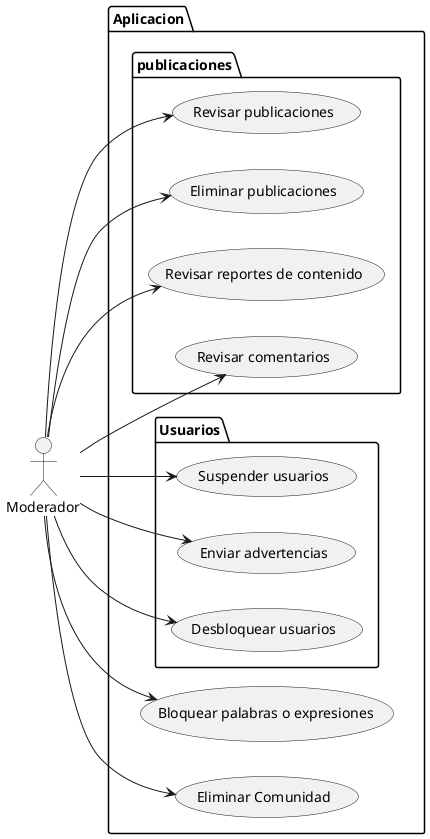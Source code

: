 @startuml
left to right direction
actor Moderador

package Aplicacion{

    package publicaciones{
        usecase "Revisar publicaciones" as UC1
        usecase "Eliminar publicaciones" as UC2
        usecase "Revisar reportes de contenido" as UC4

usecase "Revisar comentarios" as UC6
    }

    package Usuarios{
        usecase "Suspender usuarios" as UC3
        usecase "Enviar advertencias" as UC5
        usecase "Desbloquear usuarios" as UC8
    }
usecase "Bloquear palabras o expresiones" as UC7

usecase "Eliminar Comunidad" as UC9
}

Moderador --> UC1
Moderador --> UC2
Moderador --> UC3
Moderador --> UC4
Moderador --> UC5
Moderador --> UC6
Moderador --> UC7
Moderador --> UC8
Moderador --> UC9

@enduml
